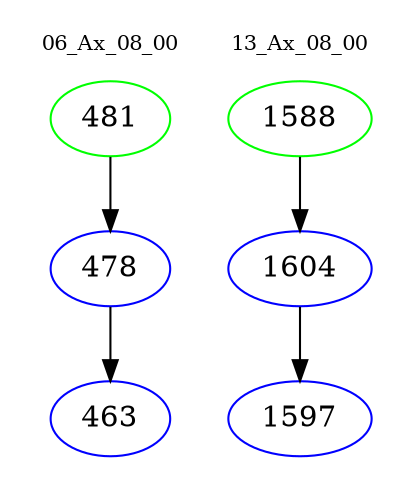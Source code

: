 digraph{
subgraph cluster_0 {
color = white
label = "06_Ax_08_00";
fontsize=10;
T0_481 [label="481", color="green"]
T0_481 -> T0_478 [color="black"]
T0_478 [label="478", color="blue"]
T0_478 -> T0_463 [color="black"]
T0_463 [label="463", color="blue"]
}
subgraph cluster_1 {
color = white
label = "13_Ax_08_00";
fontsize=10;
T1_1588 [label="1588", color="green"]
T1_1588 -> T1_1604 [color="black"]
T1_1604 [label="1604", color="blue"]
T1_1604 -> T1_1597 [color="black"]
T1_1597 [label="1597", color="blue"]
}
}
